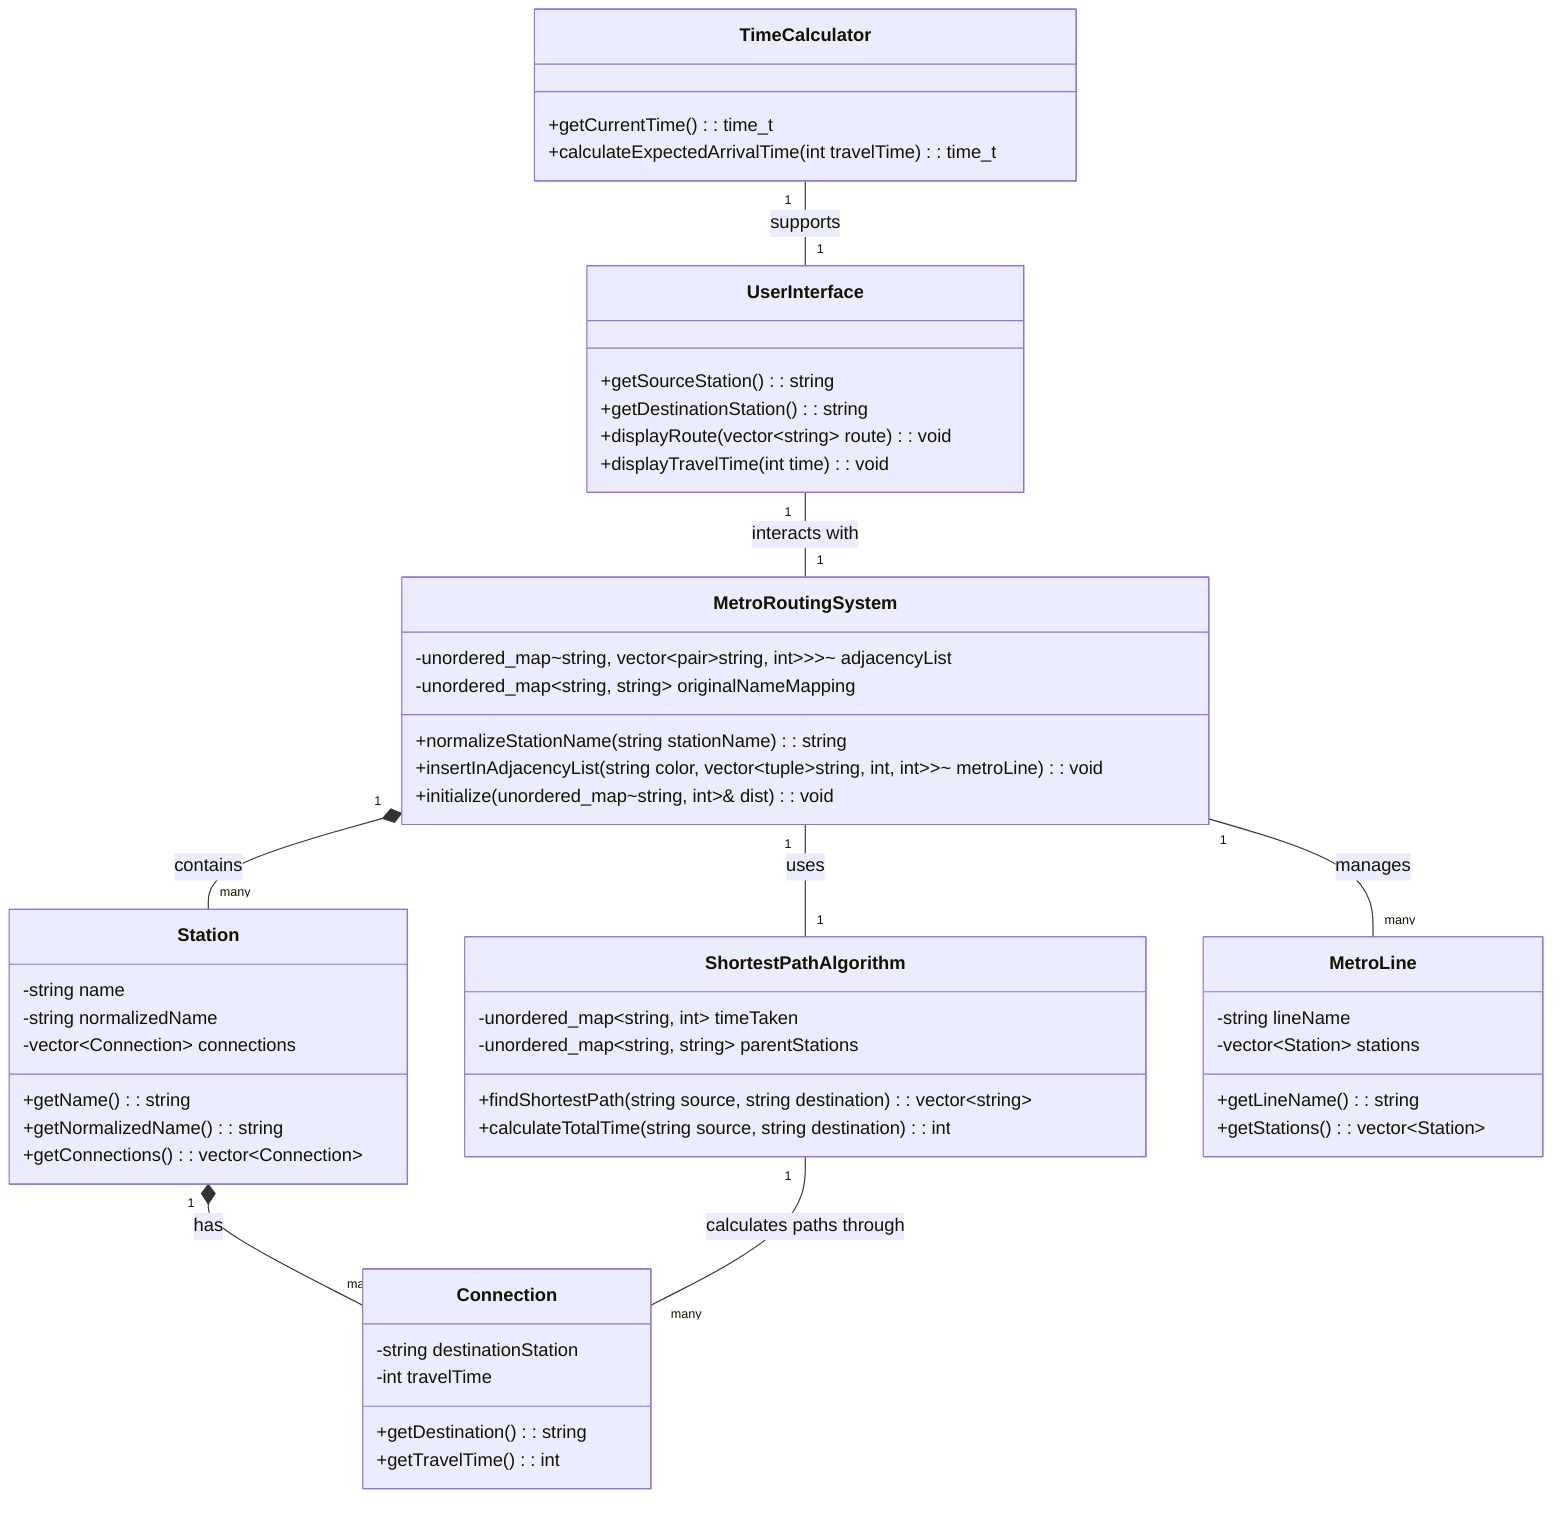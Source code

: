 classDiagram
    class MetroRoutingSystem {
        -unordered_map~string, vector~pair~string, int>>>~ adjacencyList
        -unordered_map~string, string~ originalNameMapping
        +normalizeStationName(string stationName) : string
        +insertInAdjacencyList(string color, vector~tuple~string, int, int>>~ metroLine) : void
        +initialize(unordered_map~string, int>& dist) : void
    }

    class Station {
        -string name
        -string normalizedName
        -vector~Connection~ connections
        +getName() : string
        +getNormalizedName() : string
        +getConnections() : vector~Connection~
    }

    class Connection {
        -string destinationStation
        -int travelTime
        +getDestination() : string
        +getTravelTime() : int
    }

    class ShortestPathAlgorithm {
        -unordered_map~string, int~ timeTaken
        -unordered_map~string, string~ parentStations
        +findShortestPath(string source, string destination) : vector~string~
        +calculateTotalTime(string source, string destination) : int
    }

    class MetroLine {
        -string lineName
        -vector~Station~ stations
        +getLineName() : string
        +getStations() : vector~Station~
    }

    class UserInterface {
        +getSourceStation() : string
        +getDestinationStation() : string
        +displayRoute(vector~string~ route) : void
        +displayTravelTime(int time) : void
    }

    class TimeCalculator {
        +getCurrentTime() : time_t
        +calculateExpectedArrivalTime(int travelTime) : time_t
    }

    MetroRoutingSystem "1" *-- "many" Station : contains
    MetroRoutingSystem "1" -- "1" ShortestPathAlgorithm : uses
    Station "1" *-- "many" Connection : has
    MetroRoutingSystem "1" -- "many" MetroLine : manages
    UserInterface "1" -- "1" MetroRoutingSystem : interacts with
    TimeCalculator "1" -- "1" UserInterface : supports
    ShortestPathAlgorithm "1" -- "many" Connection : calculates paths through